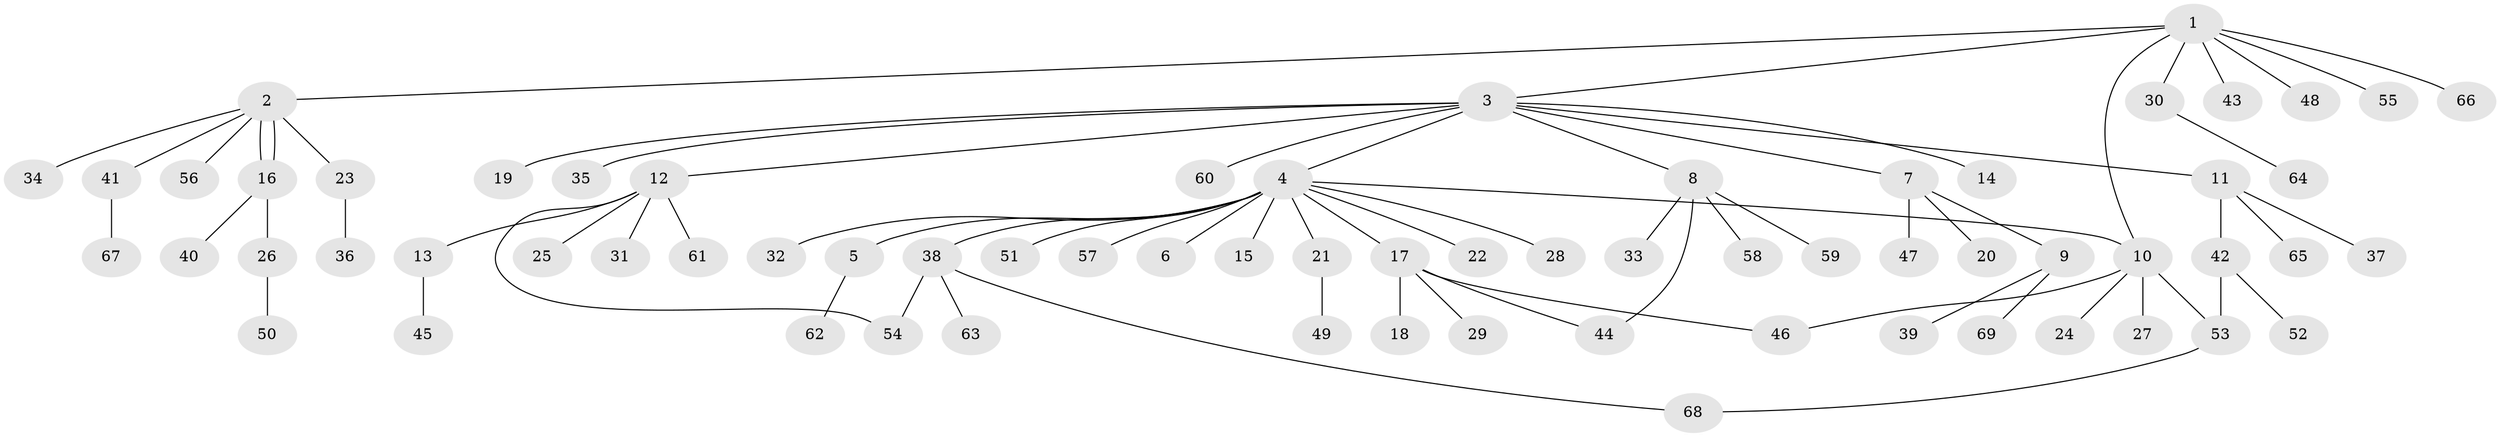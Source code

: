 // coarse degree distribution, {7: 0.0196078431372549, 6: 0.0392156862745098, 9: 0.0196078431372549, 17: 0.0196078431372549, 1: 0.7450980392156863, 5: 0.058823529411764705, 4: 0.0392156862745098, 3: 0.0392156862745098, 2: 0.0196078431372549}
// Generated by graph-tools (version 1.1) at 2025/51/02/27/25 19:51:59]
// undirected, 69 vertices, 75 edges
graph export_dot {
graph [start="1"]
  node [color=gray90,style=filled];
  1;
  2;
  3;
  4;
  5;
  6;
  7;
  8;
  9;
  10;
  11;
  12;
  13;
  14;
  15;
  16;
  17;
  18;
  19;
  20;
  21;
  22;
  23;
  24;
  25;
  26;
  27;
  28;
  29;
  30;
  31;
  32;
  33;
  34;
  35;
  36;
  37;
  38;
  39;
  40;
  41;
  42;
  43;
  44;
  45;
  46;
  47;
  48;
  49;
  50;
  51;
  52;
  53;
  54;
  55;
  56;
  57;
  58;
  59;
  60;
  61;
  62;
  63;
  64;
  65;
  66;
  67;
  68;
  69;
  1 -- 2;
  1 -- 3;
  1 -- 10;
  1 -- 30;
  1 -- 43;
  1 -- 48;
  1 -- 55;
  1 -- 66;
  2 -- 16;
  2 -- 16;
  2 -- 23;
  2 -- 34;
  2 -- 41;
  2 -- 56;
  3 -- 4;
  3 -- 7;
  3 -- 8;
  3 -- 11;
  3 -- 12;
  3 -- 14;
  3 -- 19;
  3 -- 35;
  3 -- 60;
  4 -- 5;
  4 -- 6;
  4 -- 10;
  4 -- 15;
  4 -- 17;
  4 -- 21;
  4 -- 22;
  4 -- 28;
  4 -- 32;
  4 -- 38;
  4 -- 51;
  4 -- 57;
  5 -- 62;
  7 -- 9;
  7 -- 20;
  7 -- 47;
  8 -- 33;
  8 -- 44;
  8 -- 58;
  8 -- 59;
  9 -- 39;
  9 -- 69;
  10 -- 24;
  10 -- 27;
  10 -- 46;
  10 -- 53;
  11 -- 37;
  11 -- 42;
  11 -- 65;
  12 -- 13;
  12 -- 25;
  12 -- 31;
  12 -- 54;
  12 -- 61;
  13 -- 45;
  16 -- 26;
  16 -- 40;
  17 -- 18;
  17 -- 29;
  17 -- 44;
  17 -- 46;
  21 -- 49;
  23 -- 36;
  26 -- 50;
  30 -- 64;
  38 -- 54;
  38 -- 63;
  38 -- 68;
  41 -- 67;
  42 -- 52;
  42 -- 53;
  53 -- 68;
}
